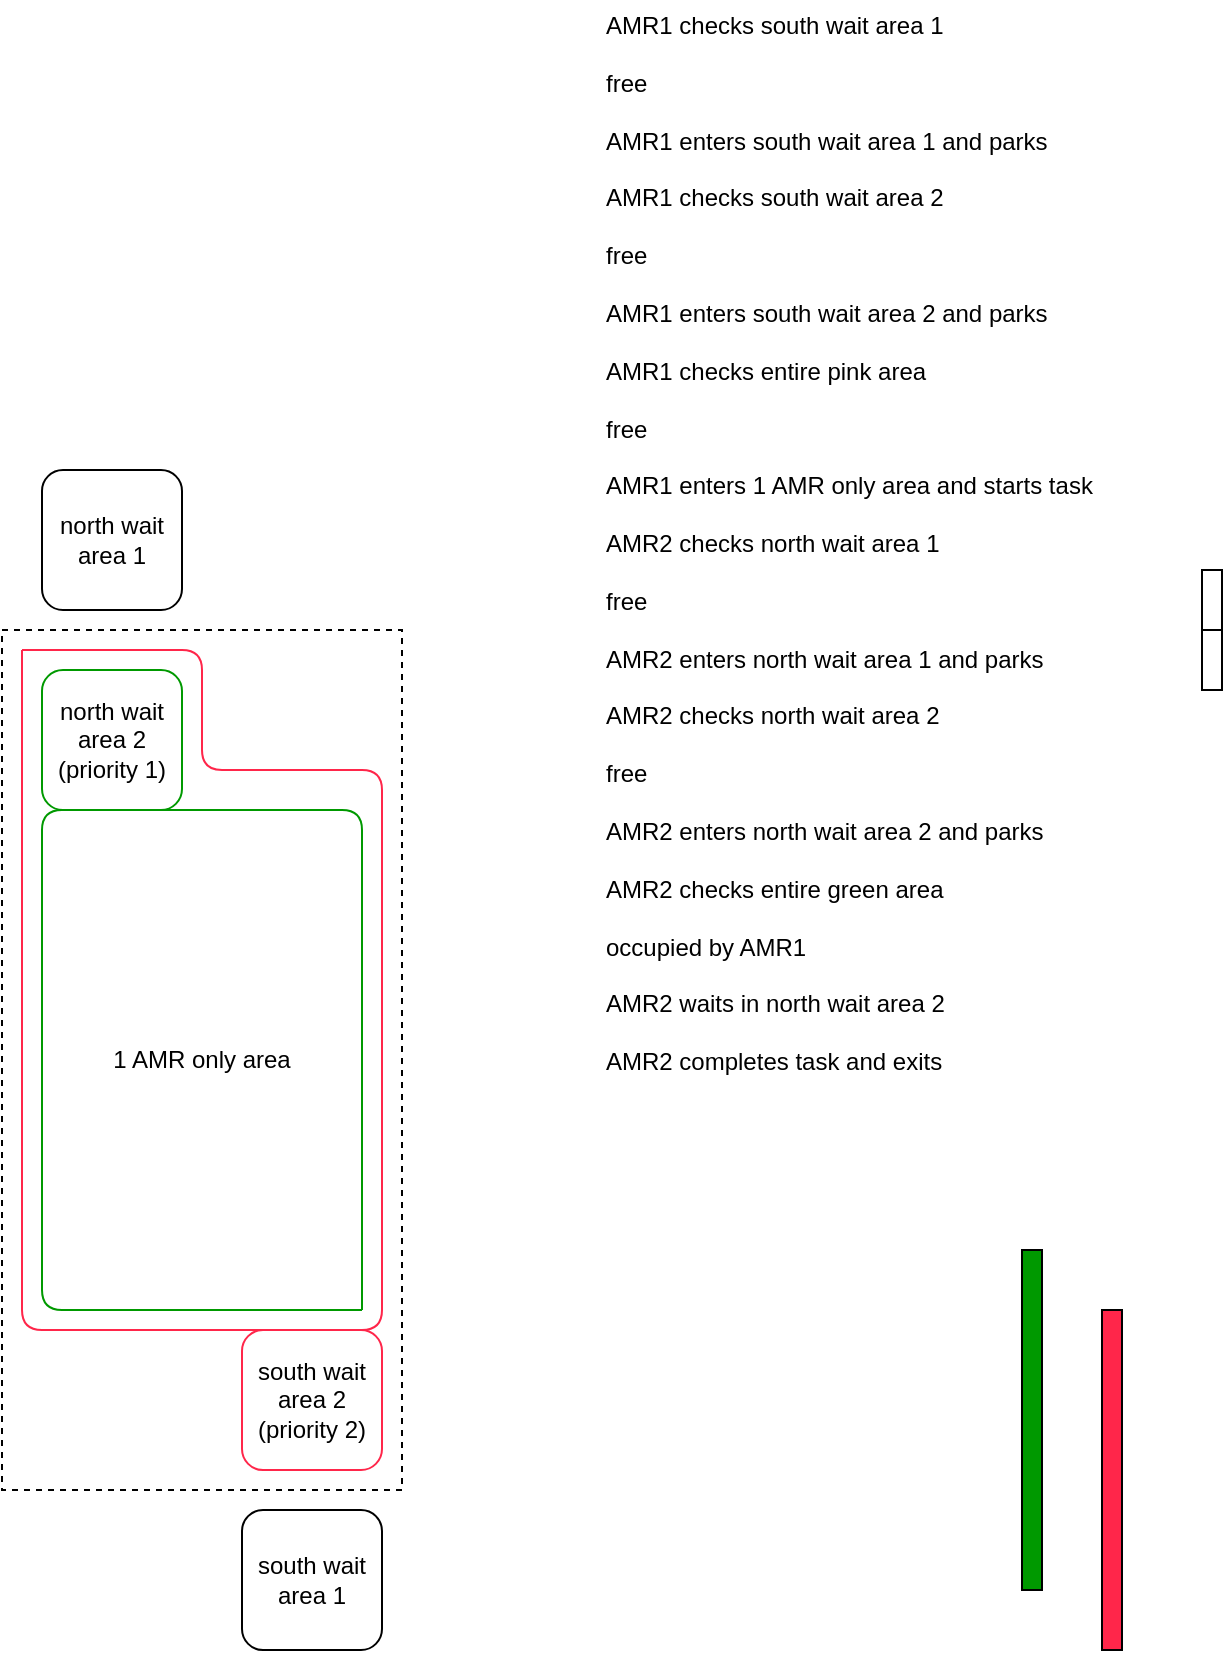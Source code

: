 <mxfile version="24.4.13" type="github">
  <diagram name="Page-1" id="ZQYoR2bXF4td_HxUEjvD">
    <mxGraphModel dx="761" dy="1886" grid="1" gridSize="10" guides="1" tooltips="1" connect="1" arrows="1" fold="1" page="1" pageScale="1" pageWidth="850" pageHeight="1100" math="0" shadow="0">
      <root>
        <mxCell id="0" />
        <mxCell id="1" parent="0" />
        <mxCell id="MdE7EvTuS_QVhMOrEJu6-6" value="1 AMR only area" style="rounded=0;whiteSpace=wrap;html=1;dashed=1;fillColor=none;" vertex="1" parent="1">
          <mxGeometry x="80" y="170" width="200" height="430" as="geometry" />
        </mxCell>
        <mxCell id="MdE7EvTuS_QVhMOrEJu6-2" value="south wait area 2&lt;div&gt;(priority 2)&lt;/div&gt;" style="rounded=1;whiteSpace=wrap;html=1;fillColor=none;strokeColor=#FF264A;" vertex="1" parent="1">
          <mxGeometry x="200" y="520" width="70" height="70" as="geometry" />
        </mxCell>
        <mxCell id="MdE7EvTuS_QVhMOrEJu6-3" value="north wait area 2&lt;div&gt;(priority 1)&lt;/div&gt;" style="rounded=1;whiteSpace=wrap;html=1;strokeColor=#009900;" vertex="1" parent="1">
          <mxGeometry x="100" y="190" width="70" height="70" as="geometry" />
        </mxCell>
        <mxCell id="MdE7EvTuS_QVhMOrEJu6-4" value="north wait area 1" style="rounded=1;whiteSpace=wrap;html=1;" vertex="1" parent="1">
          <mxGeometry x="100" y="90" width="70" height="70" as="geometry" />
        </mxCell>
        <mxCell id="MdE7EvTuS_QVhMOrEJu6-5" value="south wait area 1" style="rounded=1;whiteSpace=wrap;html=1;" vertex="1" parent="1">
          <mxGeometry x="200" y="610" width="70" height="70" as="geometry" />
        </mxCell>
        <mxCell id="MdE7EvTuS_QVhMOrEJu6-9" value="" style="endArrow=none;html=1;rounded=1;strokeColor=#FF264A;curved=0;" edge="1" parent="1">
          <mxGeometry width="50" height="50" relative="1" as="geometry">
            <mxPoint x="90" y="180" as="sourcePoint" />
            <mxPoint x="90" y="180" as="targetPoint" />
            <Array as="points">
              <mxPoint x="180" y="180" />
              <mxPoint x="180" y="240" />
              <mxPoint x="270" y="240" />
              <mxPoint x="270" y="520" />
              <mxPoint x="90" y="520" />
            </Array>
          </mxGeometry>
        </mxCell>
        <mxCell id="MdE7EvTuS_QVhMOrEJu6-10" value="" style="endArrow=none;html=1;rounded=1;strokeColor=#009900;curved=0;" edge="1" parent="1">
          <mxGeometry width="50" height="50" relative="1" as="geometry">
            <mxPoint x="260" y="510" as="sourcePoint" />
            <mxPoint x="260" y="510" as="targetPoint" />
            <Array as="points">
              <mxPoint x="260" y="260" />
              <mxPoint x="100" y="260" />
              <mxPoint x="100" y="510" />
              <mxPoint x="150" y="510" />
            </Array>
          </mxGeometry>
        </mxCell>
        <mxCell id="MdE7EvTuS_QVhMOrEJu6-13" value="&lt;span style=&quot;background-color: initial;&quot;&gt;AMR1 checks south wait area 1&lt;/span&gt;&lt;div&gt;&lt;span style=&quot;background-color: initial;&quot;&gt;&lt;br&gt;&lt;/span&gt;&lt;/div&gt;&lt;div&gt;&lt;span style=&quot;background-color: initial;&quot;&gt;free&lt;/span&gt;&lt;/div&gt;&lt;div&gt;&lt;span style=&quot;background-color: initial;&quot;&gt;&lt;br&gt;&lt;/span&gt;&lt;/div&gt;&lt;div&gt;&lt;span style=&quot;background-color: initial;&quot;&gt;AMR1 enters south wait area 1 and parks&lt;/span&gt;&lt;/div&gt;&lt;div&gt;&lt;span style=&quot;background-color: initial;&quot;&gt;&lt;br&gt;&lt;/span&gt;&lt;/div&gt;&lt;div&gt;&lt;span style=&quot;background-color: initial;&quot;&gt;AMR1 checks south wait area 2&lt;/span&gt;&lt;/div&gt;&lt;div&gt;&lt;span style=&quot;background-color: initial;&quot;&gt;&lt;br&gt;&lt;/span&gt;&lt;/div&gt;&lt;div&gt;&lt;span style=&quot;background-color: initial;&quot;&gt;free&lt;/span&gt;&lt;/div&gt;&lt;div&gt;&lt;span style=&quot;background-color: initial;&quot;&gt;&lt;br&gt;&lt;/span&gt;&lt;/div&gt;&lt;div&gt;&lt;span style=&quot;background-color: initial;&quot;&gt;AMR1 enters south wait area 2 and parks&lt;/span&gt;&lt;/div&gt;&lt;div&gt;&lt;span style=&quot;background-color: initial;&quot;&gt;&lt;br&gt;&lt;/span&gt;&lt;/div&gt;&lt;div&gt;&lt;span style=&quot;background-color: initial;&quot;&gt;AMR1 checks entire pink area&lt;/span&gt;&lt;/div&gt;&lt;div&gt;&lt;span style=&quot;background-color: initial;&quot;&gt;&lt;br&gt;&lt;/span&gt;&lt;/div&gt;&lt;div&gt;free&lt;/div&gt;&lt;div&gt;&lt;br&gt;&lt;/div&gt;&lt;div&gt;AMR1 enters 1 AMR only area and starts task&lt;/div&gt;&lt;div&gt;&lt;br&gt;&lt;/div&gt;&lt;div&gt;AMR2 checks north wait area 1&lt;/div&gt;&lt;div&gt;&lt;br&gt;&lt;/div&gt;&lt;div&gt;free&lt;/div&gt;&lt;div&gt;&lt;br&gt;&lt;/div&gt;&lt;div&gt;AMR2 enters north wait area 1 and parks&lt;/div&gt;&lt;div&gt;&lt;br&gt;&lt;/div&gt;&lt;div&gt;AMR2 checks north wait area 2&lt;/div&gt;&lt;div&gt;&lt;br&gt;&lt;/div&gt;&lt;div&gt;free&lt;/div&gt;&lt;div&gt;&lt;br&gt;&lt;/div&gt;&lt;div&gt;AMR2 enters north wait area 2 and parks&lt;/div&gt;&lt;div&gt;&lt;br&gt;&lt;/div&gt;&lt;div&gt;AMR2 checks entire green area&lt;/div&gt;&lt;div&gt;&lt;br&gt;&lt;/div&gt;&lt;div&gt;occupied by AMR1&lt;/div&gt;&lt;div&gt;&lt;br&gt;&lt;/div&gt;&lt;div&gt;AMR2 waits in north wait area 2&lt;/div&gt;&lt;div&gt;&lt;br&gt;&lt;/div&gt;&lt;div&gt;AMR2 completes task and exits&lt;/div&gt;&lt;div&gt;&lt;br&gt;&lt;/div&gt;&lt;div&gt;&lt;br&gt;&lt;/div&gt;&lt;div&gt;&lt;br&gt;&lt;/div&gt;&lt;div&gt;&lt;br&gt;&lt;/div&gt;&lt;div&gt;&lt;br&gt;&lt;/div&gt;&lt;div&gt;&lt;br&gt;&lt;/div&gt;" style="text;html=1;align=left;verticalAlign=middle;resizable=0;points=[];autosize=1;strokeColor=none;fillColor=none;" vertex="1" parent="1">
          <mxGeometry x="380" y="-145" width="270" height="630" as="geometry" />
        </mxCell>
        <mxCell id="MdE7EvTuS_QVhMOrEJu6-14" value="" style="rounded=0;whiteSpace=wrap;html=1;fillColor=#009900;" vertex="1" parent="1">
          <mxGeometry x="590" y="480" width="10" height="170" as="geometry" />
        </mxCell>
        <mxCell id="MdE7EvTuS_QVhMOrEJu6-15" value="" style="rounded=0;whiteSpace=wrap;html=1;fillColor=#FF264A;" vertex="1" parent="1">
          <mxGeometry x="630" y="510" width="10" height="170" as="geometry" />
        </mxCell>
        <mxCell id="MdE7EvTuS_QVhMOrEJu6-16" value="" style="rounded=0;whiteSpace=wrap;html=1;fillColor=none;" vertex="1" parent="1">
          <mxGeometry x="680" y="140" width="10" height="30" as="geometry" />
        </mxCell>
        <mxCell id="MdE7EvTuS_QVhMOrEJu6-18" value="" style="rounded=0;whiteSpace=wrap;html=1;fillColor=none;" vertex="1" parent="1">
          <mxGeometry x="680" y="170" width="10" height="30" as="geometry" />
        </mxCell>
      </root>
    </mxGraphModel>
  </diagram>
</mxfile>
